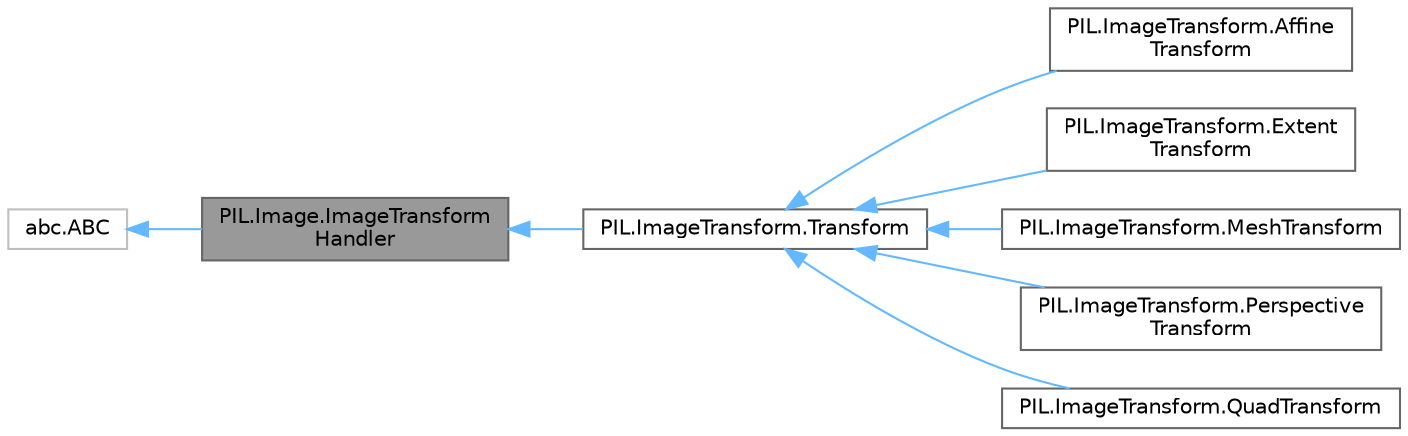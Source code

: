digraph "PIL.Image.ImageTransformHandler"
{
 // LATEX_PDF_SIZE
  bgcolor="transparent";
  edge [fontname=Helvetica,fontsize=10,labelfontname=Helvetica,labelfontsize=10];
  node [fontname=Helvetica,fontsize=10,shape=box,height=0.2,width=0.4];
  rankdir="LR";
  Node1 [id="Node000001",label="PIL.Image.ImageTransform\lHandler",height=0.2,width=0.4,color="gray40", fillcolor="grey60", style="filled", fontcolor="black",tooltip=" "];
  Node2 -> Node1 [id="edge1_Node000001_Node000002",dir="back",color="steelblue1",style="solid",tooltip=" "];
  Node2 [id="Node000002",label="abc.ABC",height=0.2,width=0.4,color="grey75", fillcolor="white", style="filled",tooltip=" "];
  Node1 -> Node3 [id="edge2_Node000001_Node000003",dir="back",color="steelblue1",style="solid",tooltip=" "];
  Node3 [id="Node000003",label="PIL.ImageTransform.Transform",height=0.2,width=0.4,color="gray40", fillcolor="white", style="filled",URL="$d8/dc9/classPIL_1_1ImageTransform_1_1Transform.html",tooltip=" "];
  Node3 -> Node4 [id="edge3_Node000003_Node000004",dir="back",color="steelblue1",style="solid",tooltip=" "];
  Node4 [id="Node000004",label="PIL.ImageTransform.Affine\lTransform",height=0.2,width=0.4,color="gray40", fillcolor="white", style="filled",URL="$d2/d89/classPIL_1_1ImageTransform_1_1AffineTransform.html",tooltip=" "];
  Node3 -> Node5 [id="edge4_Node000003_Node000005",dir="back",color="steelblue1",style="solid",tooltip=" "];
  Node5 [id="Node000005",label="PIL.ImageTransform.Extent\lTransform",height=0.2,width=0.4,color="gray40", fillcolor="white", style="filled",URL="$db/d0c/classPIL_1_1ImageTransform_1_1ExtentTransform.html",tooltip=" "];
  Node3 -> Node6 [id="edge5_Node000003_Node000006",dir="back",color="steelblue1",style="solid",tooltip=" "];
  Node6 [id="Node000006",label="PIL.ImageTransform.MeshTransform",height=0.2,width=0.4,color="gray40", fillcolor="white", style="filled",URL="$d2/ddc/classPIL_1_1ImageTransform_1_1MeshTransform.html",tooltip=" "];
  Node3 -> Node7 [id="edge6_Node000003_Node000007",dir="back",color="steelblue1",style="solid",tooltip=" "];
  Node7 [id="Node000007",label="PIL.ImageTransform.Perspective\lTransform",height=0.2,width=0.4,color="gray40", fillcolor="white", style="filled",URL="$df/df9/classPIL_1_1ImageTransform_1_1PerspectiveTransform.html",tooltip=" "];
  Node3 -> Node8 [id="edge7_Node000003_Node000008",dir="back",color="steelblue1",style="solid",tooltip=" "];
  Node8 [id="Node000008",label="PIL.ImageTransform.QuadTransform",height=0.2,width=0.4,color="gray40", fillcolor="white", style="filled",URL="$d3/de1/classPIL_1_1ImageTransform_1_1QuadTransform.html",tooltip=" "];
}
